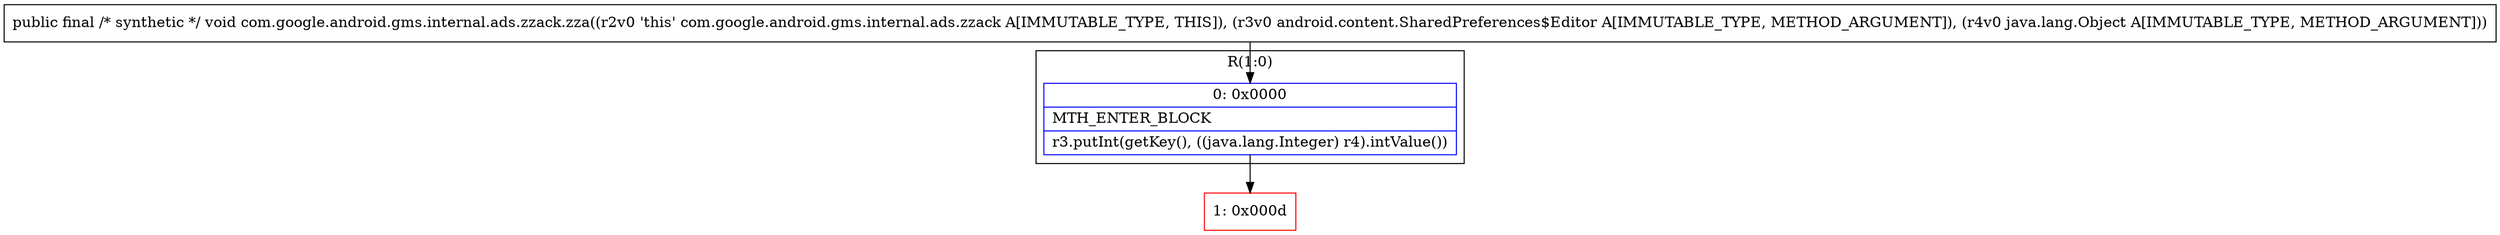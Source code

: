 digraph "CFG forcom.google.android.gms.internal.ads.zzack.zza(Landroid\/content\/SharedPreferences$Editor;Ljava\/lang\/Object;)V" {
subgraph cluster_Region_2136930271 {
label = "R(1:0)";
node [shape=record,color=blue];
Node_0 [shape=record,label="{0\:\ 0x0000|MTH_ENTER_BLOCK\l|r3.putInt(getKey(), ((java.lang.Integer) r4).intValue())\l}"];
}
Node_1 [shape=record,color=red,label="{1\:\ 0x000d}"];
MethodNode[shape=record,label="{public final \/* synthetic *\/ void com.google.android.gms.internal.ads.zzack.zza((r2v0 'this' com.google.android.gms.internal.ads.zzack A[IMMUTABLE_TYPE, THIS]), (r3v0 android.content.SharedPreferences$Editor A[IMMUTABLE_TYPE, METHOD_ARGUMENT]), (r4v0 java.lang.Object A[IMMUTABLE_TYPE, METHOD_ARGUMENT])) }"];
MethodNode -> Node_0;
Node_0 -> Node_1;
}

